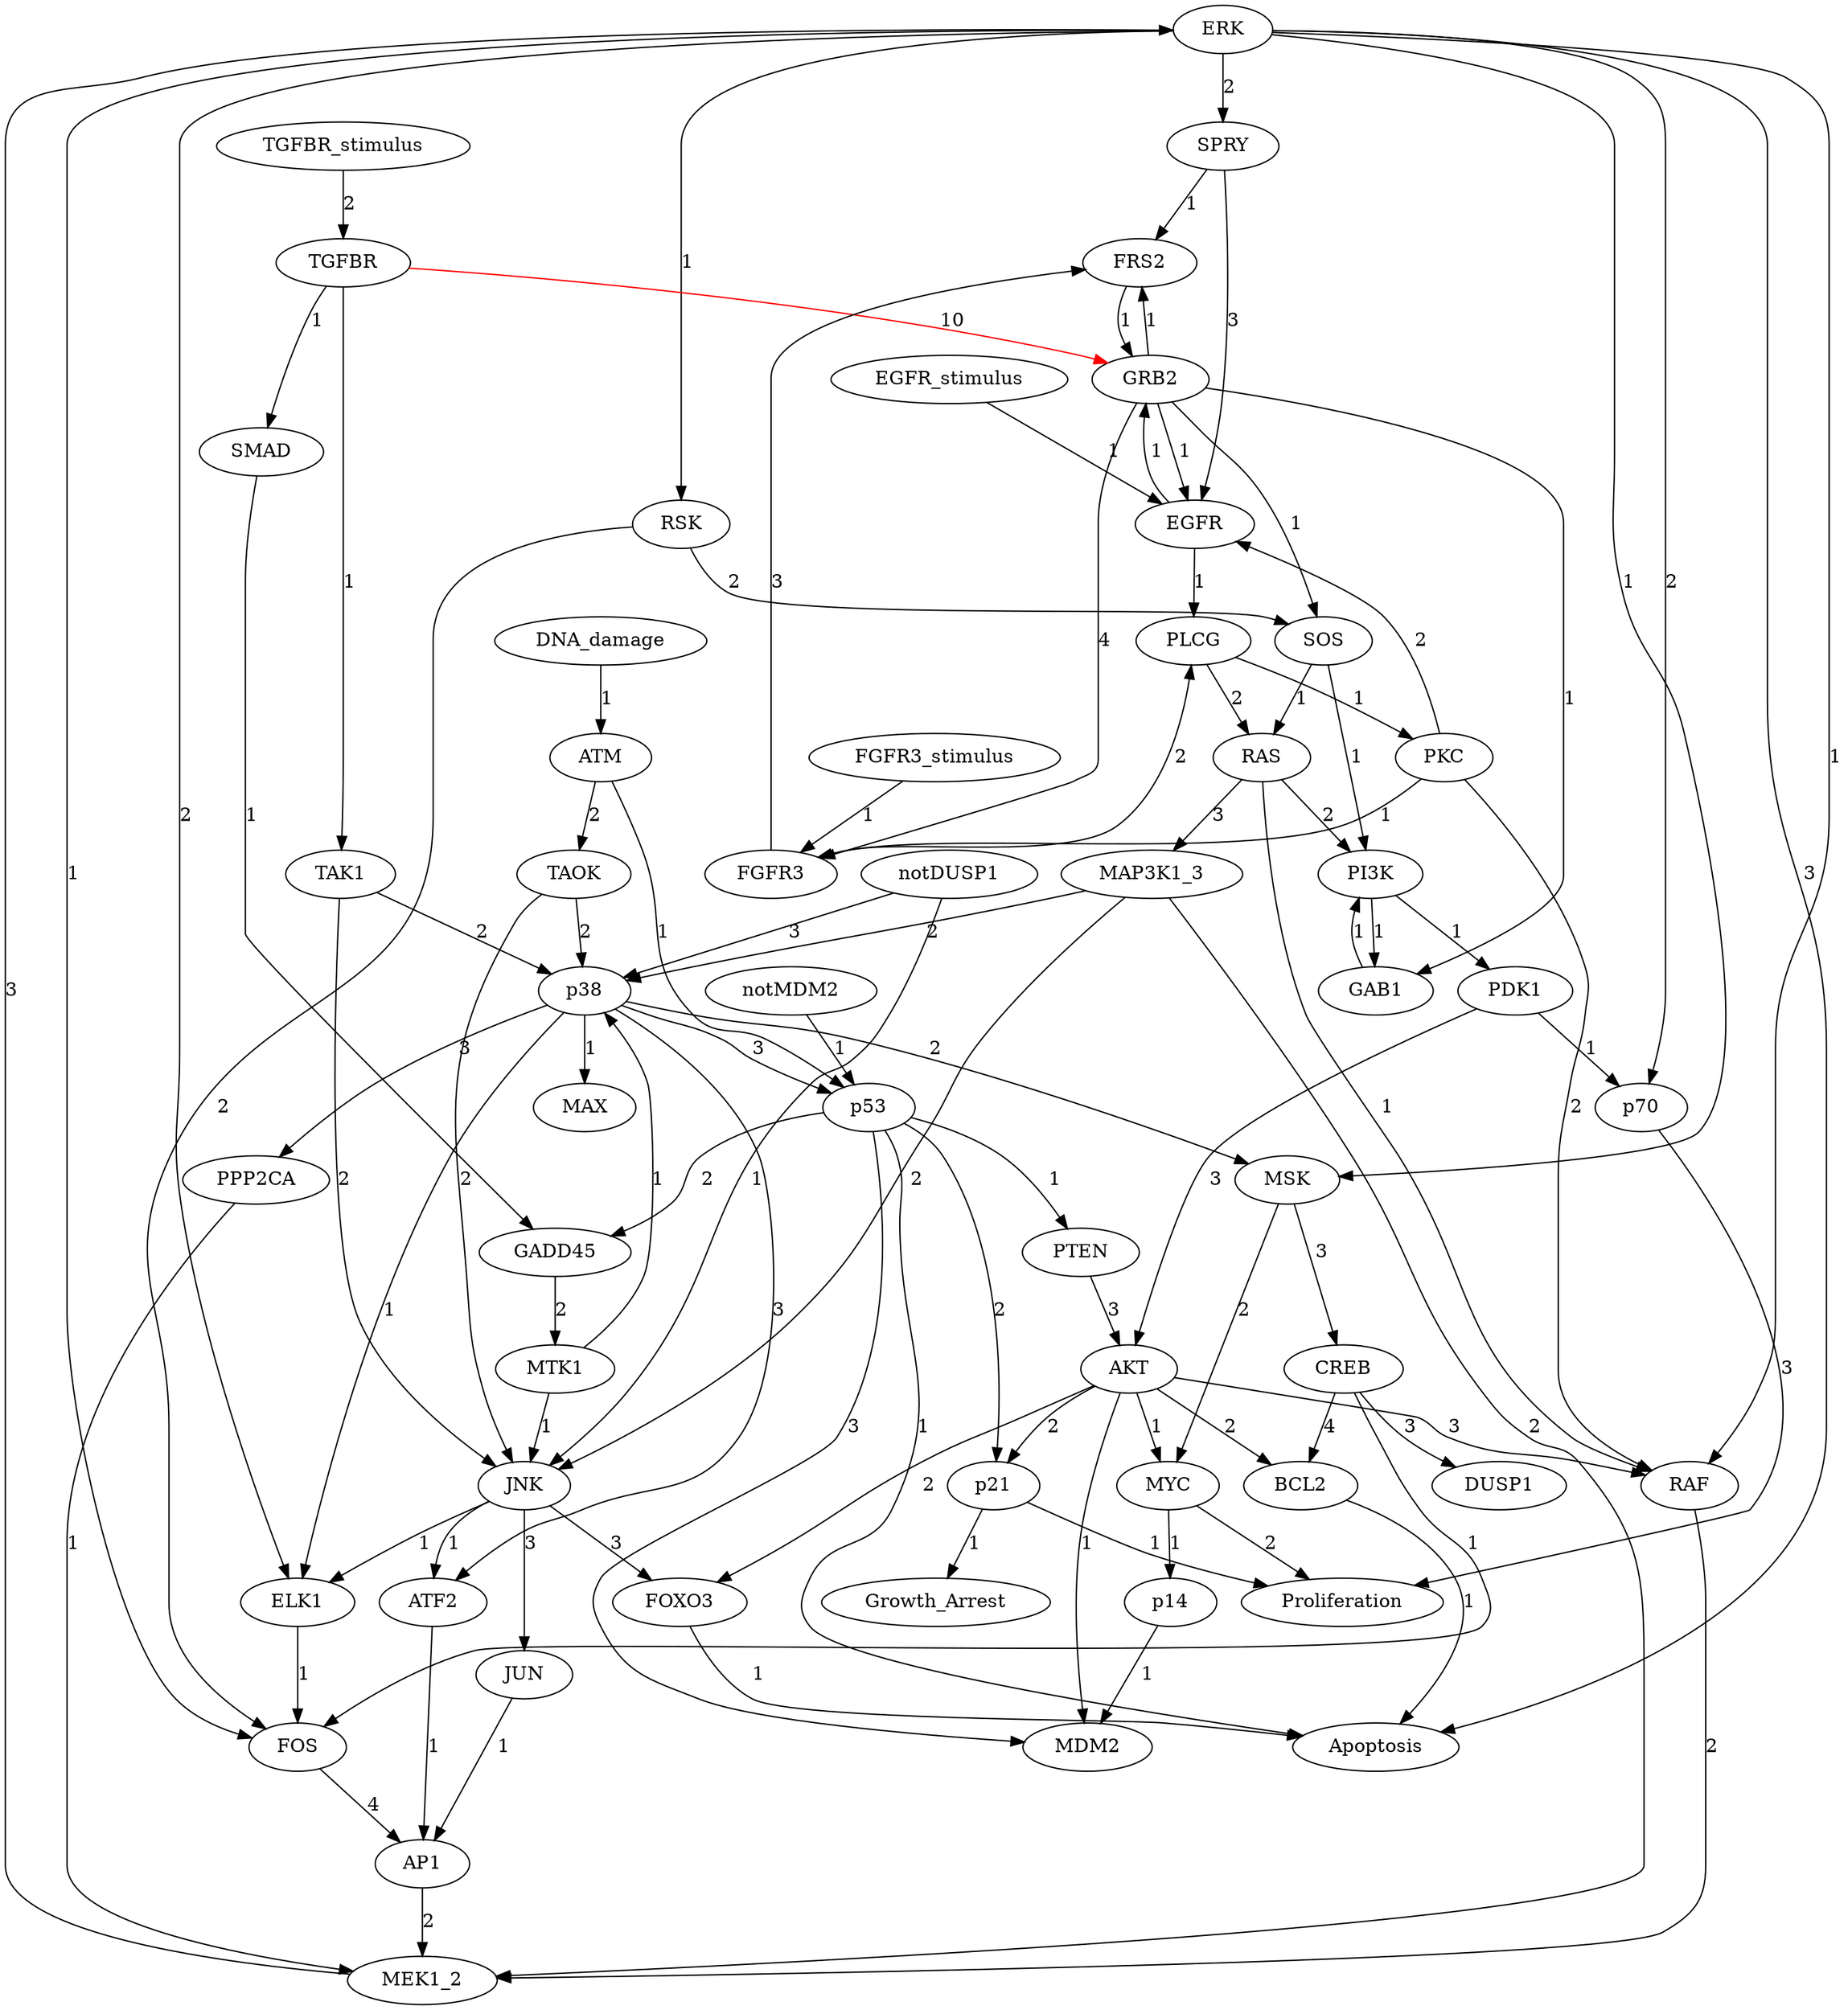 strict digraph  {
" ERK " [equation="  ( MEK1_2 ) "];
" MYC " [equation="  ( MSK && (  (  ( AKT )  )  ) ) "];
" p53 " [equation="  ( p38 && (  (  ( notMDM2 )  )  ) )  || ( ATM && (  (  ( notMDM2 )  )  ) ) "];
" RSK " [equation="  ( ERK ) "];
" RAS " [equation="  ( SOS )  || ( PLCG ) "];
" SMAD " [equation="  ( TGFBR ) "];
" MEK1_2 " [equation="  (  (  ( RAF  ) && not ( AP1  )  ) && not ( PPP2CA  )  )  || (  (  ( MAP3K1_3  ) && not ( AP1  )  ) && not ( PPP2CA  )  ) "];
" MAX " [equation="  ( p38 ) "];
" PI3K " [equation="  ( GAB1 )  || ( RAS && (  (  ( SOS )  )  ) ) "];
" Growth_Arrest " [equation="  ( p21 ) "];
" MSK " [equation="  ( p38 )  || ( ERK ) "];
" Proliferation " [equation="  (  ( p70 && (  (  ( MYC )  )  )  ) && not ( p21  )  ) "];
" p21 " [equation="  (  ( p53  ) && not ( AKT  )  ) "];
" PDK1 " [equation="  ( PI3K ) "];
" SPRY " [equation="  ( ERK ) "];
" GADD45 " [equation="  ( p53 )  || ( SMAD ) "];
" DUSP1 " [equation="  ( CREB ) "];
" FRS2 " [equation="  (  (  ( FGFR3  ) && not ( SPRY  )  ) && not ( GRB2  )  ) "];
" ATF2 " [equation="  ( JNK )  || ( p38 ) "];
" p38 " [equation="  ( TAK1 && (  (  ( notDUSP1 )  )  ) )  || ( MAP3K1_3 && (  (  ( MTK1 )  )  ) )  || ( MTK1 && (  (  ( notDUSP1 )  )  ) )  || ( TAOK && (  (  ( MAP3K1_3 )  )  ) ) "];
" PKC " [equation="  ( PLCG ) "];
" p70 " [equation="  ( PDK1 && (  (  ( ERK )  )  ) ) "];
" GRB2 " [equation="  ( FRS2 )  || ( TGFBR )  || ( EGFR ) "];
" ELK1 " [equation="  ( p38 )  || ( JNK )  || ( ERK ) "];
" AP1 " [equation="  ( JUN && (  (  ( FOS || ATF2 )  )  ) ) "];
" MAP3K1_3 " [equation="  ( RAS ) "];
" GAB1 " [equation="  ( PI3K )  || ( GRB2 ) "];
" CREB " [equation="  ( MSK ) "];
" PTEN " [equation="  ( p53 ) "];
" BCL2 " [equation="  ( CREB && (  (  ( AKT )  )  ) ) "];
" ATM " [equation="  ( DNA_damage ) "];
" EGFR " [equation="  (  (  ( EGFR_stimulus  ) && not ( PKC  )  ) && not ( GRB2  )  )  || (  (  ( SPRY  ) && not ( PKC  )  ) && not ( GRB2  )  ) "];
" JUN " [equation="  ( JNK ) "];
" AKT " [equation="  (  ( PDK1  ) && not ( PTEN  )  ) "];
" Apoptosis " [equation="  (  (  ( FOXO3 && (  (  ( p53 )  )  )  ) && not ( BCL2  )  ) && not ( ERK  )  ) "];
" PPP2CA " [equation="  ( p38 ) "];
" TAOK " [equation="  ( ATM ) "];
" MDM2 " [equation="  (  ( AKT  ) && not ( p14  )  )  || (  ( p53  ) && not ( p14  )  ) "];
" JNK " [equation="  ( TAK1 && (  (  ( TAOK )  )  ) )  || ( MAP3K1_3 && (  (  ( notDUSP1 )  )  ) )  || ( MTK1 && (  (  ( notDUSP1 )  )  ) )  || ( TAOK && (  (  ( MTK1 )  )  ) ) "];
" FOXO3 " [equation="  (  ( JNK  ) && not ( AKT  )  ) "];
" TGFBR " [equation="  ( TGFBR_stimulus ) "];
" FGFR3 " [equation="  (  (  ( FGFR3_stimulus  ) && not ( GRB2  )  ) && not ( PKC  )  ) "];
" PLCG " [equation="  ( EGFR )  || ( FGFR3 ) "];
" TAK1 " [equation="  ( TGFBR ) "];
" p14 " [equation="  ( MYC ) "];
" FOS " [equation="  ( ERK && (  (  ( RSK )  && (  (  ( ELK1 || CREB )  )  )  )  ) ) "];
" MTK1 " [equation="  ( GADD45 ) "];
" SOS " [equation="  (  ( GRB2  ) && not ( RSK  )  ) "];
" RAF " [equation="  (  (  ( RAS  ) && not ( AKT  )  ) && not ( ERK  )  )  || (  (  ( PKC  ) && not ( AKT  )  ) && not ( ERK  )  ) "];
" notMDM2 ";
" notDUSP1 ";
" DNA_damage ";
" EGFR_stimulus ";
" TGFBR_stimulus ";
" FGFR3_stimulus ";
" ERK " -> " RSK "  [color=black, label=1];
" ERK " -> " MSK "  [color=black, label=1];
" ERK " -> " SPRY "  [color=black, label=2];
" ERK " -> " p70 "  [color=black, label=2];
" ERK " -> " ELK1 "  [color=black, label=2];
" ERK " -> " Apoptosis "  [color=black, label=3];
" ERK " -> " FOS "  [color=black, label=1];
" ERK " -> " RAF "  [color=black, label=1];
" MYC " -> " Proliferation "  [color=black, label=2];
" MYC " -> " p14 "  [color=black, label=1];
" p53 " -> " p21 "  [color=black, label=2];
" p53 " -> " GADD45 "  [color=black, label=2];
" p53 " -> " PTEN "  [color=black, label=1];
" p53 " -> " Apoptosis "  [color=black, label=1];
" p53 " -> " MDM2 "  [color=black, label=3];
" RSK " -> " FOS "  [color=black, label=2];
" RSK " -> " SOS "  [color=black, label=2];
" RAS " -> " PI3K "  [color=black, label=2];
" RAS " -> " MAP3K1_3 "  [color=black, label=3];
" RAS " -> " RAF "  [color=black, label=1];
" SMAD " -> " GADD45 "  [color=black, label=1];
" MEK1_2 " -> " ERK "  [color=black, label=3];
" PI3K " -> " PDK1 "  [color=black, label=1];
" PI3K " -> " GAB1 "  [color=black, label=1];
" MSK " -> " MYC "  [color=black, label=2];
" MSK " -> " CREB "  [color=black, label=3];
" p21 " -> " Growth_Arrest "  [color=black, label=1];
" p21 " -> " Proliferation "  [color=black, label=1];
" PDK1 " -> " p70 "  [color=black, label=1];
" PDK1 " -> " AKT "  [color=black, label=3];
" SPRY " -> " FRS2 "  [color=black, label=1];
" SPRY " -> " EGFR "  [color=black, label=3];
" GADD45 " -> " MTK1 "  [color=black, label=2];
" FRS2 " -> " GRB2 "  [color=black, label=1];
" ATF2 " -> " AP1 "  [color=black, label=1];
" p38 " -> " p53 "  [color=black, label=3];
" p38 " -> " MAX "  [color=black, label=1];
" p38 " -> " MSK "  [color=black, label=2];
" p38 " -> " ATF2 "  [color=black, label=3];
" p38 " -> " ELK1 "  [color=black, label=1];
" p38 " -> " PPP2CA "  [color=black, label=3];
" PKC " -> " EGFR "  [color=black, label=2];
" PKC " -> " FGFR3 "  [color=black, label=1];
" PKC " -> " RAF "  [color=black, label=2];
" p70 " -> " Proliferation "  [color=black, label=3];
" GRB2 " -> " FRS2 "  [color=black, label=1];
" GRB2 " -> " GAB1 "  [color=black, label=1];
" GRB2 " -> " EGFR "  [color=black, label=1];
" GRB2 " -> " FGFR3 "  [color=black, label=4];
" GRB2 " -> " SOS "  [color=black, label=1];
" ELK1 " -> " FOS "  [color=black, label=1];
" AP1 " -> " MEK1_2 "  [color=black, label=2];
" MAP3K1_3 " -> " MEK1_2 "  [color=black, label=2];
" MAP3K1_3 " -> " p38 "  [color=black, label=2];
" MAP3K1_3 " -> " JNK "  [color=black, label=2];
" GAB1 " -> " PI3K "  [color=black, label=1];
" CREB " -> " DUSP1 "  [color=black, label=3];
" CREB " -> " BCL2 "  [color=black, label=4];
" CREB " -> " FOS "  [color=black, label=1];
" PTEN " -> " AKT "  [color=black, label=3];
" BCL2 " -> " Apoptosis "  [color=black, label=1];
" ATM " -> " p53 "  [color=black, label=1];
" ATM " -> " TAOK "  [color=black, label=2];
" EGFR " -> " GRB2 "  [color=black, label=1];
" EGFR " -> " PLCG "  [color=black, label=1];
" JUN " -> " AP1 "  [color=black, label=1];
" AKT " -> " MYC "  [color=black, label=1];
" AKT " -> " p21 "  [color=black, label=2];
" AKT " -> " BCL2 "  [color=black, label=2];
" AKT " -> " MDM2 "  [color=black, label=1];
" AKT " -> " FOXO3 "  [color=black, label=2];
" AKT " -> " RAF "  [color=black, label=3];
" PPP2CA " -> " MEK1_2 "  [color=black, label=1];
" TAOK " -> " p38 "  [color=black, label=2];
" TAOK " -> " JNK "  [color=black, label=2];
" JNK " -> " ATF2 "  [color=black, label=1];
" JNK " -> " ELK1 "  [color=black, label=1];
" JNK " -> " JUN "  [color=black, label=3];
" JNK " -> " FOXO3 "  [color=black, label=3];
" FOXO3 " -> " Apoptosis "  [color=black, label=1];
" TGFBR " -> " SMAD "  [color=black, label=1];
" TGFBR " -> " GRB2 "  [color=red, label=10];
" TGFBR " -> " TAK1 "  [color=black, label=1];
" FGFR3 " -> " FRS2 "  [color=black, label=3];
" FGFR3 " -> " PLCG "  [color=black, label=2];
" PLCG " -> " RAS "  [color=black, label=2];
" PLCG " -> " PKC "  [color=black, label=1];
" TAK1 " -> " p38 "  [color=black, label=2];
" TAK1 " -> " JNK "  [color=black, label=2];
" p14 " -> " MDM2 "  [color=black, label=1];
" FOS " -> " AP1 "  [color=black, label=4];
" MTK1 " -> " p38 "  [color=black, label=1];
" MTK1 " -> " JNK "  [color=black, label=1];
" SOS " -> " RAS "  [color=black, label=1];
" SOS " -> " PI3K "  [color=black, label=1];
" RAF " -> " MEK1_2 "  [color=black, label=2];
" notMDM2 " -> " p53 "  [color=black, label=1];
" notDUSP1 " -> " p38 "  [color=black, label=3];
" notDUSP1 " -> " JNK "  [color=black, label=1];
" DNA_damage " -> " ATM "  [color=black, label=1];
" EGFR_stimulus " -> " EGFR "  [color=black, label=1];
" TGFBR_stimulus " -> " TGFBR "  [color=black, label=2];
" FGFR3_stimulus " -> " FGFR3 "  [color=black, label=1];
}
